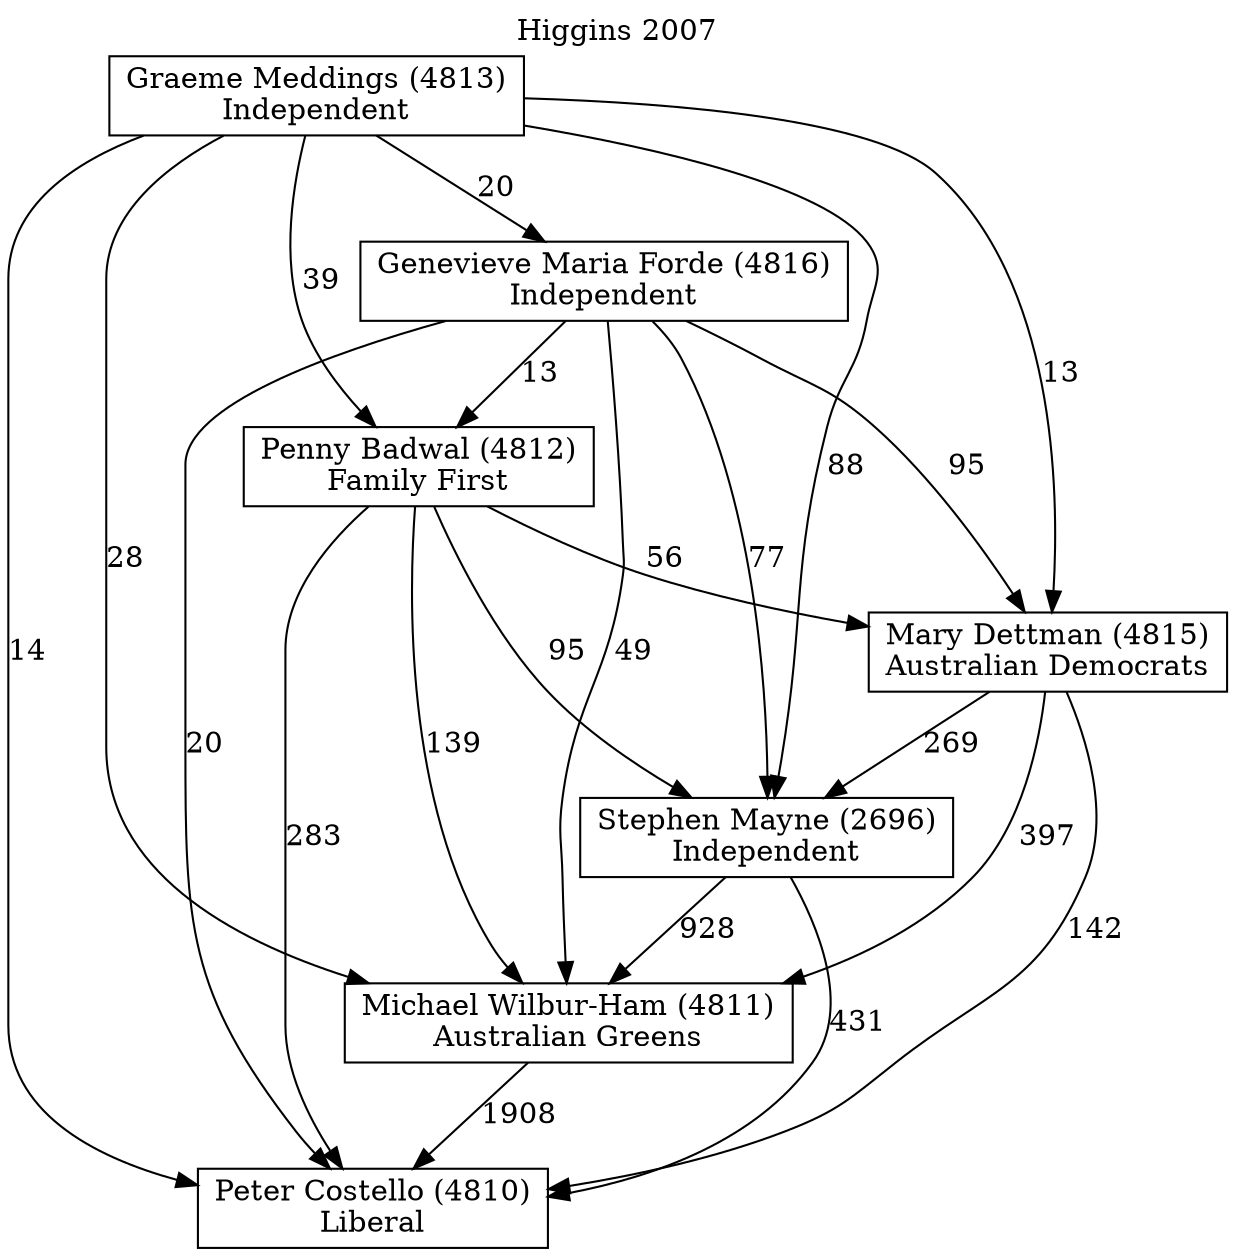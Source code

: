 // House preference flow
digraph "Peter Costello (4810)_Higgins_2007" {
	graph [label="Higgins 2007" labelloc=t mclimit=10]
	node [shape=box]
	"Peter Costello (4810)" [label="Peter Costello (4810)
Liberal"]
	"Michael Wilbur-Ham (4811)" [label="Michael Wilbur-Ham (4811)
Australian Greens"]
	"Stephen Mayne (2696)" [label="Stephen Mayne (2696)
Independent"]
	"Mary Dettman (4815)" [label="Mary Dettman (4815)
Australian Democrats"]
	"Penny Badwal (4812)" [label="Penny Badwal (4812)
Family First"]
	"Genevieve Maria Forde (4816)" [label="Genevieve Maria Forde (4816)
Independent"]
	"Graeme Meddings (4813)" [label="Graeme Meddings (4813)
Independent"]
	"Michael Wilbur-Ham (4811)" -> "Peter Costello (4810)" [label=1908]
	"Stephen Mayne (2696)" -> "Michael Wilbur-Ham (4811)" [label=928]
	"Mary Dettman (4815)" -> "Stephen Mayne (2696)" [label=269]
	"Penny Badwal (4812)" -> "Mary Dettman (4815)" [label=56]
	"Genevieve Maria Forde (4816)" -> "Penny Badwal (4812)" [label=13]
	"Graeme Meddings (4813)" -> "Genevieve Maria Forde (4816)" [label=20]
	"Stephen Mayne (2696)" -> "Peter Costello (4810)" [label=431]
	"Mary Dettman (4815)" -> "Peter Costello (4810)" [label=142]
	"Penny Badwal (4812)" -> "Peter Costello (4810)" [label=283]
	"Genevieve Maria Forde (4816)" -> "Peter Costello (4810)" [label=20]
	"Graeme Meddings (4813)" -> "Peter Costello (4810)" [label=14]
	"Graeme Meddings (4813)" -> "Penny Badwal (4812)" [label=39]
	"Genevieve Maria Forde (4816)" -> "Mary Dettman (4815)" [label=95]
	"Graeme Meddings (4813)" -> "Mary Dettman (4815)" [label=13]
	"Penny Badwal (4812)" -> "Stephen Mayne (2696)" [label=95]
	"Genevieve Maria Forde (4816)" -> "Stephen Mayne (2696)" [label=77]
	"Graeme Meddings (4813)" -> "Stephen Mayne (2696)" [label=88]
	"Mary Dettman (4815)" -> "Michael Wilbur-Ham (4811)" [label=397]
	"Penny Badwal (4812)" -> "Michael Wilbur-Ham (4811)" [label=139]
	"Genevieve Maria Forde (4816)" -> "Michael Wilbur-Ham (4811)" [label=49]
	"Graeme Meddings (4813)" -> "Michael Wilbur-Ham (4811)" [label=28]
}
